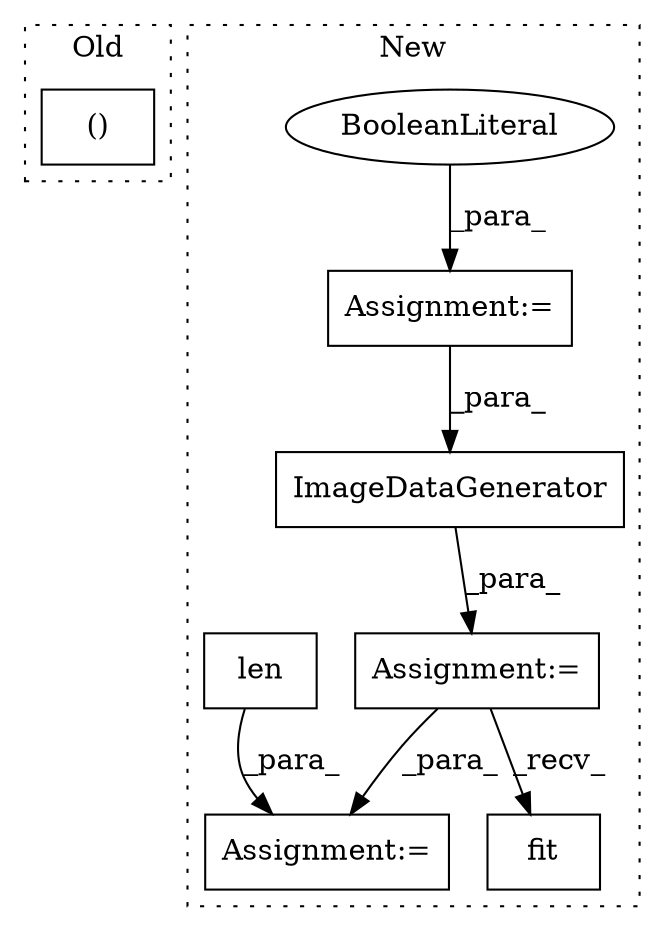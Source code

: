 digraph G {
subgraph cluster0 {
1 [label="()" a="106" s="2784" l="25" shape="box"];
label = "Old";
style="dotted";
}
subgraph cluster1 {
2 [label="ImageDataGenerator" a="32" s="2530,2570" l="19,1" shape="box"];
3 [label="fit" a="32" s="2585,2603" l="4,1" shape="box"];
4 [label="Assignment:=" a="7" s="2347" l="1" shape="box"];
5 [label="BooleanLiteral" a="9" s="2348" l="4" shape="ellipse"];
6 [label="Assignment:=" a="7" s="2529" l="1" shape="box"];
7 [label="Assignment:=" a="7" s="2786" l="1" shape="box"];
8 [label="len" a="32" s="2821,2831" l="4,1" shape="box"];
label = "New";
style="dotted";
}
2 -> 6 [label="_para_"];
4 -> 2 [label="_para_"];
5 -> 4 [label="_para_"];
6 -> 7 [label="_para_"];
6 -> 3 [label="_recv_"];
8 -> 7 [label="_para_"];
}